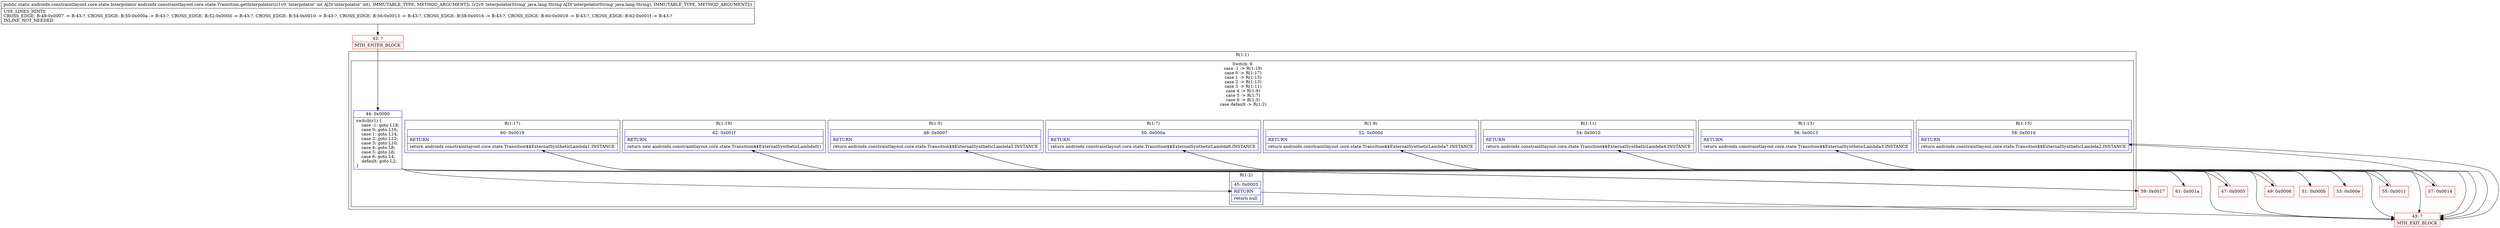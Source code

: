 digraph "CFG forandroidx.constraintlayout.core.state.Transition.getInterpolator(ILjava\/lang\/String;)Landroidx\/constraintlayout\/core\/state\/Interpolator;" {
subgraph cluster_Region_1911206778 {
label = "R(1:1)";
node [shape=record,color=blue];
subgraph cluster_SwitchRegion_1370709294 {
label = "Switch: 9
 case -1 -> R(1:19)
 case 0 -> R(1:17)
 case 1 -> R(1:15)
 case 2 -> R(1:13)
 case 3 -> R(1:11)
 case 4 -> R(1:9)
 case 5 -> R(1:7)
 case 6 -> R(1:5)
 case default -> R(1:2)";
node [shape=record,color=blue];
Node_44 [shape=record,label="{44\:\ 0x0000|switch(r1) \{\l    case \-1: goto L18;\l    case 0: goto L16;\l    case 1: goto L14;\l    case 2: goto L12;\l    case 3: goto L10;\l    case 4: goto L8;\l    case 5: goto L6;\l    case 6: goto L4;\l    default: goto L2;\l\}\l}"];
subgraph cluster_Region_102988282 {
label = "R(1:19)";
node [shape=record,color=blue];
Node_62 [shape=record,label="{62\:\ 0x001f|RETURN\l|return new androidx.constraintlayout.core.state.Transition$$ExternalSyntheticLambda0()\l}"];
}
subgraph cluster_Region_2117316024 {
label = "R(1:17)";
node [shape=record,color=blue];
Node_60 [shape=record,label="{60\:\ 0x0019|RETURN\l|return androidx.constraintlayout.core.state.Transition$$ExternalSyntheticLambda1.INSTANCE\l}"];
}
subgraph cluster_Region_1525063783 {
label = "R(1:15)";
node [shape=record,color=blue];
Node_58 [shape=record,label="{58\:\ 0x0016|RETURN\l|return androidx.constraintlayout.core.state.Transition$$ExternalSyntheticLambda2.INSTANCE\l}"];
}
subgraph cluster_Region_293067832 {
label = "R(1:13)";
node [shape=record,color=blue];
Node_56 [shape=record,label="{56\:\ 0x0013|RETURN\l|return androidx.constraintlayout.core.state.Transition$$ExternalSyntheticLambda3.INSTANCE\l}"];
}
subgraph cluster_Region_201755461 {
label = "R(1:11)";
node [shape=record,color=blue];
Node_54 [shape=record,label="{54\:\ 0x0010|RETURN\l|return androidx.constraintlayout.core.state.Transition$$ExternalSyntheticLambda4.INSTANCE\l}"];
}
subgraph cluster_Region_1866184976 {
label = "R(1:9)";
node [shape=record,color=blue];
Node_52 [shape=record,label="{52\:\ 0x000d|RETURN\l|return androidx.constraintlayout.core.state.Transition$$ExternalSyntheticLambda7.INSTANCE\l}"];
}
subgraph cluster_Region_11651336 {
label = "R(1:7)";
node [shape=record,color=blue];
Node_50 [shape=record,label="{50\:\ 0x000a|RETURN\l|return androidx.constraintlayout.core.state.Transition$$ExternalSyntheticLambda6.INSTANCE\l}"];
}
subgraph cluster_Region_789070650 {
label = "R(1:5)";
node [shape=record,color=blue];
Node_48 [shape=record,label="{48\:\ 0x0007|RETURN\l|return androidx.constraintlayout.core.state.Transition$$ExternalSyntheticLambda5.INSTANCE\l}"];
}
subgraph cluster_Region_393001277 {
label = "R(1:2)";
node [shape=record,color=blue];
Node_45 [shape=record,label="{45\:\ 0x0003|RETURN\l|return null\l}"];
}
}
}
Node_42 [shape=record,color=red,label="{42\:\ ?|MTH_ENTER_BLOCK\l}"];
Node_43 [shape=record,color=red,label="{43\:\ ?|MTH_EXIT_BLOCK\l}"];
Node_47 [shape=record,color=red,label="{47\:\ 0x0005}"];
Node_49 [shape=record,color=red,label="{49\:\ 0x0008}"];
Node_51 [shape=record,color=red,label="{51\:\ 0x000b}"];
Node_53 [shape=record,color=red,label="{53\:\ 0x000e}"];
Node_55 [shape=record,color=red,label="{55\:\ 0x0011}"];
Node_57 [shape=record,color=red,label="{57\:\ 0x0014}"];
Node_59 [shape=record,color=red,label="{59\:\ 0x0017}"];
Node_61 [shape=record,color=red,label="{61\:\ 0x001a}"];
MethodNode[shape=record,label="{public static androidx.constraintlayout.core.state.Interpolator androidx.constraintlayout.core.state.Transition.getInterpolator((r1v0 'interpolator' int A[D('interpolator' int), IMMUTABLE_TYPE, METHOD_ARGUMENT]), (r2v0 'interpolatorString' java.lang.String A[D('interpolatorString' java.lang.String), IMMUTABLE_TYPE, METHOD_ARGUMENT]))  | USE_LINES_HINTS\lCROSS_EDGE: B:48:0x0007 \-\> B:43:?, CROSS_EDGE: B:50:0x000a \-\> B:43:?, CROSS_EDGE: B:52:0x000d \-\> B:43:?, CROSS_EDGE: B:54:0x0010 \-\> B:43:?, CROSS_EDGE: B:56:0x0013 \-\> B:43:?, CROSS_EDGE: B:58:0x0016 \-\> B:43:?, CROSS_EDGE: B:60:0x0019 \-\> B:43:?, CROSS_EDGE: B:62:0x001f \-\> B:43:?\lINLINE_NOT_NEEDED\l}"];
MethodNode -> Node_42;Node_44 -> Node_45;
Node_44 -> Node_47;
Node_44 -> Node_49;
Node_44 -> Node_51;
Node_44 -> Node_53;
Node_44 -> Node_55;
Node_44 -> Node_57;
Node_44 -> Node_59;
Node_44 -> Node_61;
Node_62 -> Node_43;
Node_60 -> Node_43;
Node_58 -> Node_43;
Node_56 -> Node_43;
Node_54 -> Node_43;
Node_52 -> Node_43;
Node_50 -> Node_43;
Node_48 -> Node_43;
Node_45 -> Node_43;
Node_42 -> Node_44;
Node_47 -> Node_48;
Node_49 -> Node_50;
Node_51 -> Node_52;
Node_53 -> Node_54;
Node_55 -> Node_56;
Node_57 -> Node_58;
Node_59 -> Node_60;
Node_61 -> Node_62;
}


